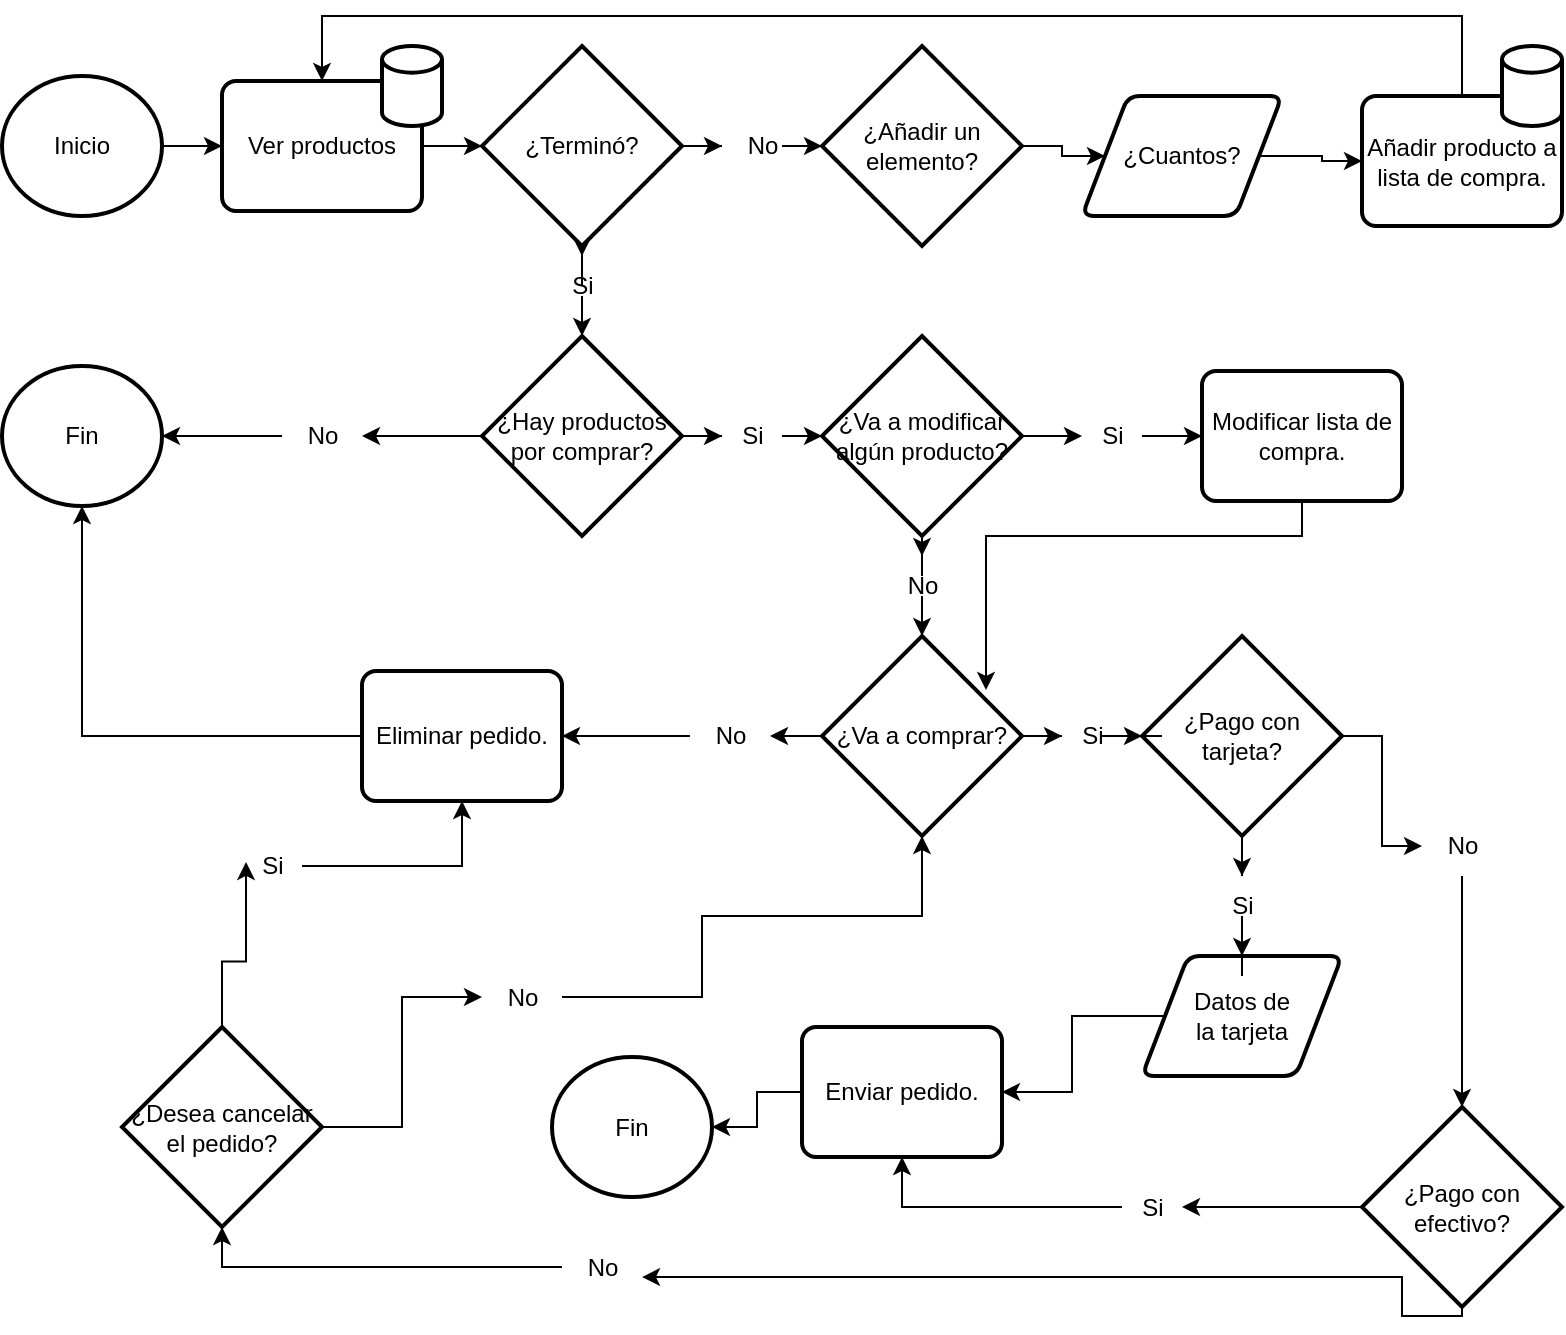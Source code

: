 <mxfile version="20.3.0" type="device"><diagram id="-Bh56P7aBa_tyh5ErtI_" name="Página-1"><mxGraphModel dx="1299" dy="695" grid="1" gridSize="10" guides="1" tooltips="1" connect="1" arrows="1" fold="1" page="1" pageScale="1" pageWidth="827" pageHeight="1169" math="0" shadow="0"><root><mxCell id="0"/><mxCell id="1" parent="0"/><mxCell id="qNxRbdu7r2npMHHieJdJ-9" value="" style="edgeStyle=orthogonalEdgeStyle;rounded=0;orthogonalLoop=1;jettySize=auto;html=1;" parent="1" source="qNxRbdu7r2npMHHieJdJ-2" target="qNxRbdu7r2npMHHieJdJ-3" edge="1"><mxGeometry relative="1" as="geometry"/></mxCell><mxCell id="qNxRbdu7r2npMHHieJdJ-2" value="Inicio" style="strokeWidth=2;html=1;shape=mxgraph.flowchart.start_2;whiteSpace=wrap;" parent="1" vertex="1"><mxGeometry x="30" y="70" width="80" height="70" as="geometry"/></mxCell><mxCell id="qNxRbdu7r2npMHHieJdJ-10" value="" style="edgeStyle=orthogonalEdgeStyle;rounded=0;orthogonalLoop=1;jettySize=auto;html=1;" parent="1" source="qNxRbdu7r2npMHHieJdJ-3" target="qNxRbdu7r2npMHHieJdJ-4" edge="1"><mxGeometry relative="1" as="geometry"/></mxCell><mxCell id="qNxRbdu7r2npMHHieJdJ-8" style="edgeStyle=orthogonalEdgeStyle;rounded=0;orthogonalLoop=1;jettySize=auto;html=1;" parent="1" source="qNxRbdu7r2npMHHieJdJ-4" target="qNxRbdu7r2npMHHieJdJ-6" edge="1"><mxGeometry relative="1" as="geometry"/></mxCell><mxCell id="qNxRbdu7r2npMHHieJdJ-11" value="" style="edgeStyle=orthogonalEdgeStyle;rounded=0;orthogonalLoop=1;jettySize=auto;html=1;" parent="1" source="qNxRbdu7r2npMHHieJdJ-4" target="qNxRbdu7r2npMHHieJdJ-5" edge="1"><mxGeometry relative="1" as="geometry"/></mxCell><mxCell id="qNxRbdu7r2npMHHieJdJ-4" value="¿Terminó?" style="strokeWidth=2;html=1;shape=mxgraph.flowchart.decision;whiteSpace=wrap;" parent="1" vertex="1"><mxGeometry x="270" y="55" width="100" height="100" as="geometry"/></mxCell><mxCell id="qNxRbdu7r2npMHHieJdJ-20" value="" style="edgeStyle=orthogonalEdgeStyle;rounded=0;orthogonalLoop=1;jettySize=auto;html=1;" parent="1" source="qNxRbdu7r2npMHHieJdJ-5" target="qNxRbdu7r2npMHHieJdJ-19" edge="1"><mxGeometry relative="1" as="geometry"/></mxCell><mxCell id="qNxRbdu7r2npMHHieJdJ-5" value="Si" style="text;html=1;align=center;verticalAlign=middle;resizable=0;points=[];autosize=1;strokeColor=none;fillColor=none;" parent="1" vertex="1"><mxGeometry x="305" y="160" width="30" height="30" as="geometry"/></mxCell><mxCell id="qNxRbdu7r2npMHHieJdJ-13" value="" style="edgeStyle=orthogonalEdgeStyle;rounded=0;orthogonalLoop=1;jettySize=auto;html=1;" parent="1" source="qNxRbdu7r2npMHHieJdJ-6" target="qNxRbdu7r2npMHHieJdJ-12" edge="1"><mxGeometry relative="1" as="geometry"/></mxCell><mxCell id="qNxRbdu7r2npMHHieJdJ-6" value="No" style="text;html=1;align=center;verticalAlign=middle;resizable=0;points=[];autosize=1;strokeColor=none;fillColor=none;" parent="1" vertex="1"><mxGeometry x="390" y="90" width="40" height="30" as="geometry"/></mxCell><mxCell id="qNxRbdu7r2npMHHieJdJ-15" value="" style="edgeStyle=orthogonalEdgeStyle;rounded=0;orthogonalLoop=1;jettySize=auto;html=1;" parent="1" source="qNxRbdu7r2npMHHieJdJ-12" target="qNxRbdu7r2npMHHieJdJ-14" edge="1"><mxGeometry relative="1" as="geometry"/></mxCell><mxCell id="qNxRbdu7r2npMHHieJdJ-12" value="¿Añadir un elemento?" style="strokeWidth=2;html=1;shape=mxgraph.flowchart.decision;whiteSpace=wrap;" parent="1" vertex="1"><mxGeometry x="440" y="55" width="100" height="100" as="geometry"/></mxCell><mxCell id="qNxRbdu7r2npMHHieJdJ-17" value="" style="edgeStyle=orthogonalEdgeStyle;rounded=0;orthogonalLoop=1;jettySize=auto;html=1;" parent="1" source="qNxRbdu7r2npMHHieJdJ-14" target="qNxRbdu7r2npMHHieJdJ-16" edge="1"><mxGeometry relative="1" as="geometry"/></mxCell><mxCell id="qNxRbdu7r2npMHHieJdJ-14" value="¿Cuantos?" style="shape=parallelogram;html=1;strokeWidth=2;perimeter=parallelogramPerimeter;whiteSpace=wrap;rounded=1;arcSize=12;size=0.23;" parent="1" vertex="1"><mxGeometry x="570" y="80" width="100" height="60" as="geometry"/></mxCell><mxCell id="qNxRbdu7r2npMHHieJdJ-18" style="edgeStyle=orthogonalEdgeStyle;rounded=0;orthogonalLoop=1;jettySize=auto;html=1;entryX=0.5;entryY=0;entryDx=0;entryDy=0;" parent="1" source="qNxRbdu7r2npMHHieJdJ-16" target="qNxRbdu7r2npMHHieJdJ-3" edge="1"><mxGeometry relative="1" as="geometry"><mxPoint x="750" y="-60" as="targetPoint"/><Array as="points"><mxPoint x="760" y="40"/><mxPoint x="190" y="40"/></Array></mxGeometry></mxCell><mxCell id="qNxRbdu7r2npMHHieJdJ-24" value="" style="edgeStyle=orthogonalEdgeStyle;rounded=0;orthogonalLoop=1;jettySize=auto;html=1;" parent="1" source="qNxRbdu7r2npMHHieJdJ-19" target="qNxRbdu7r2npMHHieJdJ-23" edge="1"><mxGeometry relative="1" as="geometry"/></mxCell><mxCell id="qNxRbdu7r2npMHHieJdJ-27" value="" style="edgeStyle=orthogonalEdgeStyle;rounded=0;orthogonalLoop=1;jettySize=auto;html=1;" parent="1" source="qNxRbdu7r2npMHHieJdJ-19" target="qNxRbdu7r2npMHHieJdJ-26" edge="1"><mxGeometry relative="1" as="geometry"/></mxCell><mxCell id="qNxRbdu7r2npMHHieJdJ-19" value="¿Hay productos por comprar?" style="strokeWidth=2;html=1;shape=mxgraph.flowchart.decision;whiteSpace=wrap;" parent="1" vertex="1"><mxGeometry x="270" y="200" width="100" height="100" as="geometry"/></mxCell><mxCell id="qNxRbdu7r2npMHHieJdJ-21" value="Fin" style="strokeWidth=2;html=1;shape=mxgraph.flowchart.start_2;whiteSpace=wrap;" parent="1" vertex="1"><mxGeometry x="30" y="215" width="80" height="70" as="geometry"/></mxCell><mxCell id="qNxRbdu7r2npMHHieJdJ-25" value="" style="edgeStyle=orthogonalEdgeStyle;rounded=0;orthogonalLoop=1;jettySize=auto;html=1;" parent="1" source="qNxRbdu7r2npMHHieJdJ-23" target="qNxRbdu7r2npMHHieJdJ-21" edge="1"><mxGeometry relative="1" as="geometry"/></mxCell><mxCell id="qNxRbdu7r2npMHHieJdJ-23" value="No" style="text;html=1;align=center;verticalAlign=middle;resizable=0;points=[];autosize=1;strokeColor=none;fillColor=none;" parent="1" vertex="1"><mxGeometry x="170" y="235" width="40" height="30" as="geometry"/></mxCell><mxCell id="qNxRbdu7r2npMHHieJdJ-29" value="" style="edgeStyle=orthogonalEdgeStyle;rounded=0;orthogonalLoop=1;jettySize=auto;html=1;" parent="1" source="qNxRbdu7r2npMHHieJdJ-26" target="qNxRbdu7r2npMHHieJdJ-28" edge="1"><mxGeometry relative="1" as="geometry"/></mxCell><mxCell id="qNxRbdu7r2npMHHieJdJ-26" value="Si" style="text;html=1;align=center;verticalAlign=middle;resizable=0;points=[];autosize=1;strokeColor=none;fillColor=none;" parent="1" vertex="1"><mxGeometry x="390" y="235" width="30" height="30" as="geometry"/></mxCell><mxCell id="qNxRbdu7r2npMHHieJdJ-33" value="" style="edgeStyle=orthogonalEdgeStyle;rounded=0;orthogonalLoop=1;jettySize=auto;html=1;" parent="1" source="qNxRbdu7r2npMHHieJdJ-28" target="qNxRbdu7r2npMHHieJdJ-31" edge="1"><mxGeometry relative="1" as="geometry"/></mxCell><mxCell id="qNxRbdu7r2npMHHieJdJ-35" value="" style="edgeStyle=orthogonalEdgeStyle;rounded=0;orthogonalLoop=1;jettySize=auto;html=1;" parent="1" source="qNxRbdu7r2npMHHieJdJ-28" target="qNxRbdu7r2npMHHieJdJ-32" edge="1"><mxGeometry relative="1" as="geometry"/></mxCell><mxCell id="qNxRbdu7r2npMHHieJdJ-28" value="¿Va a modificar algún producto?" style="strokeWidth=2;html=1;shape=mxgraph.flowchart.decision;whiteSpace=wrap;" parent="1" vertex="1"><mxGeometry x="440" y="200" width="100" height="100" as="geometry"/></mxCell><mxCell id="dCzRnJ5W0t_fYDbezKFQ-2" style="edgeStyle=orthogonalEdgeStyle;rounded=0;orthogonalLoop=1;jettySize=auto;html=1;entryX=0.82;entryY=0.27;entryDx=0;entryDy=0;entryPerimeter=0;" parent="1" source="qNxRbdu7r2npMHHieJdJ-30" target="qNxRbdu7r2npMHHieJdJ-36" edge="1"><mxGeometry relative="1" as="geometry"><Array as="points"><mxPoint x="680" y="300"/><mxPoint x="522" y="300"/></Array></mxGeometry></mxCell><mxCell id="qNxRbdu7r2npMHHieJdJ-30" value="Modificar lista de compra." style="rounded=1;whiteSpace=wrap;html=1;absoluteArcSize=1;arcSize=14;strokeWidth=2;" parent="1" vertex="1"><mxGeometry x="630" y="217.5" width="100" height="65" as="geometry"/></mxCell><mxCell id="qNxRbdu7r2npMHHieJdJ-34" value="" style="edgeStyle=orthogonalEdgeStyle;rounded=0;orthogonalLoop=1;jettySize=auto;html=1;" parent="1" source="qNxRbdu7r2npMHHieJdJ-31" target="qNxRbdu7r2npMHHieJdJ-30" edge="1"><mxGeometry relative="1" as="geometry"/></mxCell><mxCell id="qNxRbdu7r2npMHHieJdJ-31" value="Si" style="text;html=1;align=center;verticalAlign=middle;resizable=0;points=[];autosize=1;strokeColor=none;fillColor=none;" parent="1" vertex="1"><mxGeometry x="570" y="235" width="30" height="30" as="geometry"/></mxCell><mxCell id="qNxRbdu7r2npMHHieJdJ-37" value="" style="edgeStyle=orthogonalEdgeStyle;rounded=0;orthogonalLoop=1;jettySize=auto;html=1;" parent="1" source="qNxRbdu7r2npMHHieJdJ-32" target="qNxRbdu7r2npMHHieJdJ-36" edge="1"><mxGeometry relative="1" as="geometry"/></mxCell><mxCell id="qNxRbdu7r2npMHHieJdJ-32" value="No" style="text;html=1;align=center;verticalAlign=middle;resizable=0;points=[];autosize=1;strokeColor=none;fillColor=none;" parent="1" vertex="1"><mxGeometry x="470" y="310" width="40" height="30" as="geometry"/></mxCell><mxCell id="qNxRbdu7r2npMHHieJdJ-39" value="" style="edgeStyle=orthogonalEdgeStyle;rounded=0;orthogonalLoop=1;jettySize=auto;html=1;" parent="1" source="qNxRbdu7r2npMHHieJdJ-36" target="qNxRbdu7r2npMHHieJdJ-38" edge="1"><mxGeometry relative="1" as="geometry"/></mxCell><mxCell id="qNxRbdu7r2npMHHieJdJ-42" value="" style="edgeStyle=orthogonalEdgeStyle;rounded=0;orthogonalLoop=1;jettySize=auto;html=1;" parent="1" source="qNxRbdu7r2npMHHieJdJ-36" target="qNxRbdu7r2npMHHieJdJ-41" edge="1"><mxGeometry relative="1" as="geometry"/></mxCell><mxCell id="qNxRbdu7r2npMHHieJdJ-36" value="¿Va a comprar?" style="strokeWidth=2;html=1;shape=mxgraph.flowchart.decision;whiteSpace=wrap;" parent="1" vertex="1"><mxGeometry x="440" y="350" width="100" height="100" as="geometry"/></mxCell><mxCell id="qNxRbdu7r2npMHHieJdJ-71" value="" style="edgeStyle=orthogonalEdgeStyle;rounded=0;orthogonalLoop=1;jettySize=auto;html=1;" parent="1" source="qNxRbdu7r2npMHHieJdJ-38" target="qNxRbdu7r2npMHHieJdJ-70" edge="1"><mxGeometry relative="1" as="geometry"/></mxCell><mxCell id="qNxRbdu7r2npMHHieJdJ-38" value="No" style="text;html=1;align=center;verticalAlign=middle;resizable=0;points=[];autosize=1;strokeColor=none;fillColor=none;" parent="1" vertex="1"><mxGeometry x="374" y="385" width="40" height="30" as="geometry"/></mxCell><mxCell id="qNxRbdu7r2npMHHieJdJ-59" value="" style="edgeStyle=orthogonalEdgeStyle;rounded=0;orthogonalLoop=1;jettySize=auto;html=1;" parent="1" source="qNxRbdu7r2npMHHieJdJ-40" target="qNxRbdu7r2npMHHieJdJ-55" edge="1"><mxGeometry relative="1" as="geometry"/></mxCell><mxCell id="qNxRbdu7r2npMHHieJdJ-61" value="" style="edgeStyle=orthogonalEdgeStyle;rounded=0;orthogonalLoop=1;jettySize=auto;html=1;" parent="1" source="qNxRbdu7r2npMHHieJdJ-40" target="qNxRbdu7r2npMHHieJdJ-51" edge="1"><mxGeometry relative="1" as="geometry"/></mxCell><mxCell id="qNxRbdu7r2npMHHieJdJ-40" value="¿Pago con tarjeta?" style="strokeWidth=2;html=1;shape=mxgraph.flowchart.decision;whiteSpace=wrap;" parent="1" vertex="1"><mxGeometry x="600" y="350" width="100" height="100" as="geometry"/></mxCell><mxCell id="qNxRbdu7r2npMHHieJdJ-43" value="" style="edgeStyle=orthogonalEdgeStyle;rounded=0;orthogonalLoop=1;jettySize=auto;html=1;" parent="1" source="qNxRbdu7r2npMHHieJdJ-41" target="qNxRbdu7r2npMHHieJdJ-40" edge="1"><mxGeometry relative="1" as="geometry"/></mxCell><mxCell id="qNxRbdu7r2npMHHieJdJ-41" value="Si" style="text;html=1;align=center;verticalAlign=middle;resizable=0;points=[];autosize=1;strokeColor=none;fillColor=none;" parent="1" vertex="1"><mxGeometry x="560" y="385" width="30" height="30" as="geometry"/></mxCell><mxCell id="qNxRbdu7r2npMHHieJdJ-67" value="" style="edgeStyle=orthogonalEdgeStyle;rounded=0;orthogonalLoop=1;jettySize=auto;html=1;" parent="1" source="qNxRbdu7r2npMHHieJdJ-44" target="qNxRbdu7r2npMHHieJdJ-64" edge="1"><mxGeometry relative="1" as="geometry"/></mxCell><mxCell id="qNxRbdu7r2npMHHieJdJ-69" style="edgeStyle=orthogonalEdgeStyle;rounded=0;orthogonalLoop=1;jettySize=auto;html=1;entryX=1;entryY=0.667;entryDx=0;entryDy=0;entryPerimeter=0;" parent="1" source="qNxRbdu7r2npMHHieJdJ-44" target="qNxRbdu7r2npMHHieJdJ-63" edge="1"><mxGeometry relative="1" as="geometry"><Array as="points"><mxPoint x="760" y="690"/><mxPoint x="730" y="690"/><mxPoint x="730" y="671"/></Array></mxGeometry></mxCell><mxCell id="qNxRbdu7r2npMHHieJdJ-44" value="¿Pago con efectivo?" style="strokeWidth=2;html=1;shape=mxgraph.flowchart.decision;whiteSpace=wrap;" parent="1" vertex="1"><mxGeometry x="710" y="585.5" width="100" height="100" as="geometry"/></mxCell><mxCell id="qNxRbdu7r2npMHHieJdJ-66" value="" style="edgeStyle=orthogonalEdgeStyle;rounded=0;orthogonalLoop=1;jettySize=auto;html=1;" parent="1" source="qNxRbdu7r2npMHHieJdJ-45" target="qNxRbdu7r2npMHHieJdJ-65" edge="1"><mxGeometry relative="1" as="geometry"/></mxCell><mxCell id="qNxRbdu7r2npMHHieJdJ-45" value="Datos de &lt;br&gt;la tarjeta" style="shape=parallelogram;html=1;strokeWidth=2;perimeter=parallelogramPerimeter;whiteSpace=wrap;rounded=1;arcSize=12;size=0.23;" parent="1" vertex="1"><mxGeometry x="600" y="510" width="100" height="60" as="geometry"/></mxCell><mxCell id="qNxRbdu7r2npMHHieJdJ-47" value="" style="group" parent="1" vertex="1" connectable="0"><mxGeometry x="140" y="55" width="110" height="82.5" as="geometry"/></mxCell><mxCell id="qNxRbdu7r2npMHHieJdJ-3" value="Ver productos" style="rounded=1;whiteSpace=wrap;html=1;absoluteArcSize=1;arcSize=14;strokeWidth=2;" parent="qNxRbdu7r2npMHHieJdJ-47" vertex="1"><mxGeometry y="17.5" width="100" height="65" as="geometry"/></mxCell><mxCell id="qNxRbdu7r2npMHHieJdJ-46" value="" style="strokeWidth=2;html=1;shape=mxgraph.flowchart.database;whiteSpace=wrap;" parent="qNxRbdu7r2npMHHieJdJ-47" vertex="1"><mxGeometry x="80" width="30" height="40" as="geometry"/></mxCell><mxCell id="qNxRbdu7r2npMHHieJdJ-50" value="" style="group" parent="1" vertex="1" connectable="0"><mxGeometry x="710" y="55" width="100" height="90" as="geometry"/></mxCell><mxCell id="qNxRbdu7r2npMHHieJdJ-16" value="Añadir producto a lista de compra." style="rounded=1;whiteSpace=wrap;html=1;absoluteArcSize=1;arcSize=14;strokeWidth=2;" parent="qNxRbdu7r2npMHHieJdJ-50" vertex="1"><mxGeometry y="25" width="100" height="65" as="geometry"/></mxCell><mxCell id="qNxRbdu7r2npMHHieJdJ-48" value="" style="strokeWidth=2;html=1;shape=mxgraph.flowchart.database;whiteSpace=wrap;" parent="qNxRbdu7r2npMHHieJdJ-50" vertex="1"><mxGeometry x="70" width="30" height="40" as="geometry"/></mxCell><mxCell id="qNxRbdu7r2npMHHieJdJ-62" value="" style="edgeStyle=orthogonalEdgeStyle;rounded=0;orthogonalLoop=1;jettySize=auto;html=1;" parent="1" source="qNxRbdu7r2npMHHieJdJ-51" target="qNxRbdu7r2npMHHieJdJ-45" edge="1"><mxGeometry relative="1" as="geometry"/></mxCell><mxCell id="qNxRbdu7r2npMHHieJdJ-51" value="Si" style="text;html=1;align=center;verticalAlign=middle;resizable=0;points=[];autosize=1;strokeColor=none;fillColor=none;" parent="1" vertex="1"><mxGeometry x="635" y="470" width="30" height="30" as="geometry"/></mxCell><mxCell id="qNxRbdu7r2npMHHieJdJ-60" value="" style="edgeStyle=orthogonalEdgeStyle;rounded=0;orthogonalLoop=1;jettySize=auto;html=1;" parent="1" source="qNxRbdu7r2npMHHieJdJ-55" target="qNxRbdu7r2npMHHieJdJ-44" edge="1"><mxGeometry relative="1" as="geometry"/></mxCell><mxCell id="qNxRbdu7r2npMHHieJdJ-55" value="No" style="text;html=1;align=center;verticalAlign=middle;resizable=0;points=[];autosize=1;strokeColor=none;fillColor=none;" parent="1" vertex="1"><mxGeometry x="740" y="440" width="40" height="30" as="geometry"/></mxCell><mxCell id="qNxRbdu7r2npMHHieJdJ-73" style="edgeStyle=orthogonalEdgeStyle;rounded=0;orthogonalLoop=1;jettySize=auto;html=1;entryX=0.5;entryY=1;entryDx=0;entryDy=0;entryPerimeter=0;" parent="1" source="qNxRbdu7r2npMHHieJdJ-63" target="qNxRbdu7r2npMHHieJdJ-72" edge="1"><mxGeometry relative="1" as="geometry"/></mxCell><mxCell id="qNxRbdu7r2npMHHieJdJ-63" value="No" style="text;html=1;align=center;verticalAlign=middle;resizable=0;points=[];autosize=1;strokeColor=none;fillColor=none;" parent="1" vertex="1"><mxGeometry x="310" y="650.5" width="40" height="30" as="geometry"/></mxCell><mxCell id="qNxRbdu7r2npMHHieJdJ-68" style="edgeStyle=orthogonalEdgeStyle;rounded=0;orthogonalLoop=1;jettySize=auto;html=1;" parent="1" source="qNxRbdu7r2npMHHieJdJ-64" target="qNxRbdu7r2npMHHieJdJ-65" edge="1"><mxGeometry relative="1" as="geometry"/></mxCell><mxCell id="qNxRbdu7r2npMHHieJdJ-64" value="Si" style="text;html=1;align=center;verticalAlign=middle;resizable=0;points=[];autosize=1;strokeColor=none;fillColor=none;" parent="1" vertex="1"><mxGeometry x="590" y="620.5" width="30" height="30" as="geometry"/></mxCell><mxCell id="qNxRbdu7r2npMHHieJdJ-87" value="" style="edgeStyle=orthogonalEdgeStyle;rounded=0;orthogonalLoop=1;jettySize=auto;html=1;" parent="1" source="qNxRbdu7r2npMHHieJdJ-65" target="qNxRbdu7r2npMHHieJdJ-86" edge="1"><mxGeometry relative="1" as="geometry"/></mxCell><mxCell id="qNxRbdu7r2npMHHieJdJ-65" value="Enviar pedido." style="rounded=1;whiteSpace=wrap;html=1;absoluteArcSize=1;arcSize=14;strokeWidth=2;" parent="1" vertex="1"><mxGeometry x="430" y="545.5" width="100" height="65" as="geometry"/></mxCell><mxCell id="qNxRbdu7r2npMHHieJdJ-80" style="edgeStyle=orthogonalEdgeStyle;rounded=0;orthogonalLoop=1;jettySize=auto;html=1;entryX=0.5;entryY=1;entryDx=0;entryDy=0;entryPerimeter=0;" parent="1" source="qNxRbdu7r2npMHHieJdJ-70" target="qNxRbdu7r2npMHHieJdJ-21" edge="1"><mxGeometry relative="1" as="geometry"/></mxCell><mxCell id="qNxRbdu7r2npMHHieJdJ-70" value="Eliminar pedido." style="rounded=1;whiteSpace=wrap;html=1;absoluteArcSize=1;arcSize=14;strokeWidth=2;" parent="1" vertex="1"><mxGeometry x="210" y="367.5" width="100" height="65" as="geometry"/></mxCell><mxCell id="qNxRbdu7r2npMHHieJdJ-76" value="" style="edgeStyle=orthogonalEdgeStyle;rounded=0;orthogonalLoop=1;jettySize=auto;html=1;" parent="1" source="qNxRbdu7r2npMHHieJdJ-72" target="qNxRbdu7r2npMHHieJdJ-75" edge="1"><mxGeometry relative="1" as="geometry"/></mxCell><mxCell id="qNxRbdu7r2npMHHieJdJ-77" style="edgeStyle=orthogonalEdgeStyle;rounded=0;orthogonalLoop=1;jettySize=auto;html=1;entryX=0.067;entryY=0.433;entryDx=0;entryDy=0;entryPerimeter=0;" parent="1" source="qNxRbdu7r2npMHHieJdJ-72" target="qNxRbdu7r2npMHHieJdJ-74" edge="1"><mxGeometry relative="1" as="geometry"/></mxCell><mxCell id="qNxRbdu7r2npMHHieJdJ-72" value="¿Desea cancelar el pedido?" style="strokeWidth=2;html=1;shape=mxgraph.flowchart.decision;whiteSpace=wrap;" parent="1" vertex="1"><mxGeometry x="90" y="545.5" width="100" height="100" as="geometry"/></mxCell><mxCell id="qNxRbdu7r2npMHHieJdJ-78" style="edgeStyle=orthogonalEdgeStyle;rounded=0;orthogonalLoop=1;jettySize=auto;html=1;" parent="1" source="qNxRbdu7r2npMHHieJdJ-74" target="qNxRbdu7r2npMHHieJdJ-70" edge="1"><mxGeometry relative="1" as="geometry"/></mxCell><mxCell id="qNxRbdu7r2npMHHieJdJ-74" value="Si" style="text;html=1;align=center;verticalAlign=middle;resizable=0;points=[];autosize=1;strokeColor=none;fillColor=none;" parent="1" vertex="1"><mxGeometry x="150" y="450" width="30" height="30" as="geometry"/></mxCell><mxCell id="qNxRbdu7r2npMHHieJdJ-81" style="edgeStyle=orthogonalEdgeStyle;rounded=0;orthogonalLoop=1;jettySize=auto;html=1;" parent="1" source="qNxRbdu7r2npMHHieJdJ-75" target="qNxRbdu7r2npMHHieJdJ-36" edge="1"><mxGeometry relative="1" as="geometry"><mxPoint x="370" y="490" as="targetPoint"/><Array as="points"><mxPoint x="380" y="531"/><mxPoint x="380" y="490"/><mxPoint x="490" y="490"/></Array></mxGeometry></mxCell><mxCell id="qNxRbdu7r2npMHHieJdJ-75" value="No" style="text;html=1;align=center;verticalAlign=middle;resizable=0;points=[];autosize=1;strokeColor=none;fillColor=none;" parent="1" vertex="1"><mxGeometry x="270" y="515.5" width="40" height="30" as="geometry"/></mxCell><mxCell id="qNxRbdu7r2npMHHieJdJ-86" value="Fin" style="strokeWidth=2;html=1;shape=mxgraph.flowchart.start_2;whiteSpace=wrap;" parent="1" vertex="1"><mxGeometry x="305" y="560.5" width="80" height="70" as="geometry"/></mxCell></root></mxGraphModel></diagram></mxfile>